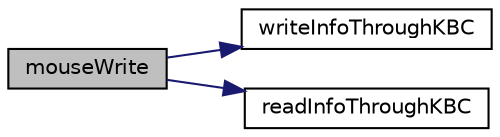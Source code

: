 digraph "mouseWrite"
{
  edge [fontname="Helvetica",fontsize="10",labelfontname="Helvetica",labelfontsize="10"];
  node [fontname="Helvetica",fontsize="10",shape=record];
  rankdir="LR";
  Node27 [label="mouseWrite",height=0.2,width=0.4,color="black", fillcolor="grey75", style="filled", fontcolor="black"];
  Node27 -> Node28 [color="midnightblue",fontsize="10",style="solid",fontname="Helvetica"];
  Node28 [label="writeInfoThroughKBC",height=0.2,width=0.4,color="black", fillcolor="white", style="filled",URL="$group___mouse.html#ga019d406d1b24dc1f76743a0a9797a0e0",tooltip="Writes information through keyboard controller. "];
  Node27 -> Node29 [color="midnightblue",fontsize="10",style="solid",fontname="Helvetica"];
  Node29 [label="readInfoThroughKBC",height=0.2,width=0.4,color="black", fillcolor="white", style="filled",URL="$group___mouse.html#ga0f1709fc828e91e7defe1bbf2ae99bea",tooltip="Reads information through keyboard controller. "];
}
